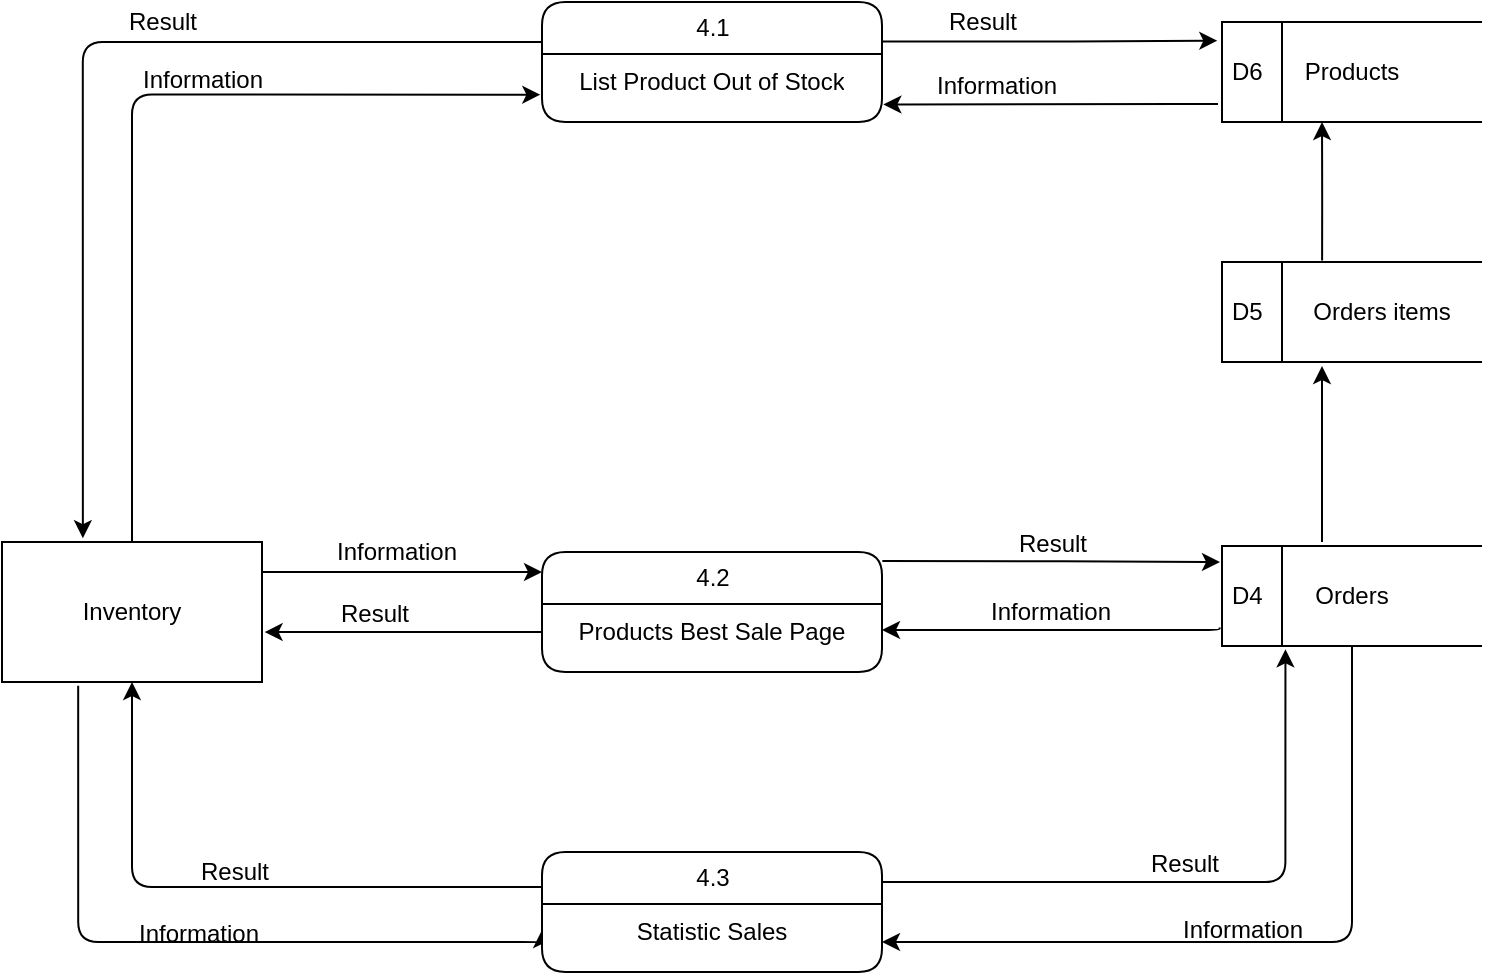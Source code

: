 <mxfile version="14.6.13" type="device"><diagram id="6-PyJxlzV2X2NzrR5hLx" name="Page-1"><mxGraphModel dx="1201" dy="806" grid="1" gridSize="10" guides="1" tooltips="1" connect="1" arrows="1" fold="1" page="1" pageScale="1" pageWidth="1100" pageHeight="850" math="0" shadow="0"><root><mxCell id="0"/><mxCell id="1" parent="0"/><mxCell id="-4bmRs1e1b0xJStz-m2o-2" value="Result" style="edgeStyle=orthogonalEdgeStyle;rounded=1;sketch=0;orthogonalLoop=1;jettySize=auto;html=1;entryX=0.311;entryY=-0.027;entryDx=0;entryDy=0;entryPerimeter=0;labelBackgroundColor=none;fontFamily=Helvetica;fontSize=12;" parent="1" source="-4bmRs1e1b0xJStz-m2o-3" target="-4bmRs1e1b0xJStz-m2o-10" edge="1"><mxGeometry x="-0.205" y="-10" relative="1" as="geometry"><mxPoint as="offset"/><Array as="points"><mxPoint x="120" y="50"/></Array></mxGeometry></mxCell><mxCell id="-4bmRs1e1b0xJStz-m2o-37" value="Result" style="edgeStyle=orthogonalEdgeStyle;rounded=1;orthogonalLoop=1;jettySize=auto;html=1;labelBackgroundColor=none;exitX=1;exitY=0.33;exitDx=0;exitDy=0;entryX=-0.018;entryY=0.187;entryDx=0;entryDy=0;entryPerimeter=0;exitPerimeter=0;fontFamily=Helvetica;fontSize=12;" parent="1" source="-4bmRs1e1b0xJStz-m2o-3" target="5jQM5U7cq3CIwg0wkpNW-1" edge="1"><mxGeometry x="-0.406" y="10" relative="1" as="geometry"><mxPoint x="670" y="45" as="targetPoint"/><Array as="points"/><mxPoint as="offset"/></mxGeometry></mxCell><mxCell id="-4bmRs1e1b0xJStz-m2o-3" value="4.1" style="swimlane;html=1;fontStyle=0;childLayout=stackLayout;horizontal=1;startSize=26;horizontalStack=0;resizeParent=1;resizeLast=0;collapsible=1;marginBottom=0;swimlaneFillColor=#ffffff;align=center;rounded=1;shadow=0;comic=0;labelBackgroundColor=none;strokeWidth=1;fontFamily=Helvetica;fontSize=12;" parent="1" vertex="1"><mxGeometry x="350" y="30" width="170" height="60" as="geometry"/></mxCell><mxCell id="-4bmRs1e1b0xJStz-m2o-4" value="&lt;font style=&quot;font-size: 12px;&quot;&gt;&lt;span style=&quot;font-size: 12px;&quot;&gt;List Product Out of Stock&lt;/span&gt;&lt;/font&gt;" style="text;html=1;spacingLeft=4;spacingRight=4;whiteSpace=wrap;overflow=hidden;rotatable=0;points=[[0,0.5],[1,0.5]];portConstraint=eastwest;align=center;fontFamily=Helvetica;fontSize=12;" parent="-4bmRs1e1b0xJStz-m2o-3" vertex="1"><mxGeometry y="26" width="170" height="26" as="geometry"/></mxCell><mxCell id="-4bmRs1e1b0xJStz-m2o-9" value="Information" style="edgeStyle=orthogonalEdgeStyle;jumpStyle=none;orthogonalLoop=1;jettySize=auto;html=1;entryX=0;entryY=0.167;entryDx=0;entryDy=0;entryPerimeter=0;shadow=0;labelBackgroundColor=none;rounded=1;fontFamily=Helvetica;fontSize=12;" parent="1" target="-4bmRs1e1b0xJStz-m2o-12" edge="1"><mxGeometry x="-0.04" y="10" relative="1" as="geometry"><Array as="points"><mxPoint x="230" y="315"/><mxPoint x="230" y="315"/></Array><mxPoint as="offset"/><mxPoint x="210" y="315" as="sourcePoint"/></mxGeometry></mxCell><mxCell id="-4bmRs1e1b0xJStz-m2o-33" value="Information" style="edgeStyle=orthogonalEdgeStyle;rounded=1;orthogonalLoop=1;jettySize=auto;html=1;entryX=0;entryY=0.5;entryDx=0;entryDy=0;labelBackgroundColor=none;exitX=0.293;exitY=1.027;exitDx=0;exitDy=0;exitPerimeter=0;fontFamily=Helvetica;fontSize=12;" parent="1" source="-4bmRs1e1b0xJStz-m2o-10" target="-4bmRs1e1b0xJStz-m2o-16" edge="1"><mxGeometry x="0.027" y="4" relative="1" as="geometry"><Array as="points"><mxPoint x="118" y="500"/><mxPoint x="350" y="500"/></Array><mxPoint as="offset"/></mxGeometry></mxCell><mxCell id="5jQM5U7cq3CIwg0wkpNW-3" value="Information" style="edgeStyle=orthogonalEdgeStyle;rounded=1;orthogonalLoop=1;jettySize=auto;html=1;entryX=-0.005;entryY=0.782;entryDx=0;entryDy=0;entryPerimeter=0;labelBackgroundColor=none;fontFamily=Helvetica;fontSize=12;" parent="1" source="-4bmRs1e1b0xJStz-m2o-10" target="-4bmRs1e1b0xJStz-m2o-4" edge="1"><mxGeometry x="0.209" y="7" relative="1" as="geometry"><mxPoint as="offset"/></mxGeometry></mxCell><mxCell id="-4bmRs1e1b0xJStz-m2o-10" value="&lt;font style=&quot;font-size: 12px&quot;&gt;Inventory&lt;/font&gt;" style="rounded=0;whiteSpace=wrap;html=1;fontFamily=Helvetica;fontSize=12;" parent="1" vertex="1"><mxGeometry x="80" y="300" width="130" height="70" as="geometry"/></mxCell><mxCell id="-4bmRs1e1b0xJStz-m2o-36" value="Result" style="edgeStyle=orthogonalEdgeStyle;rounded=1;orthogonalLoop=1;jettySize=auto;html=1;labelBackgroundColor=none;exitX=1.001;exitY=0.076;exitDx=0;exitDy=0;exitPerimeter=0;fontFamily=Helvetica;fontSize=12;" parent="1" source="-4bmRs1e1b0xJStz-m2o-12" edge="1"><mxGeometry x="0.006" y="9" relative="1" as="geometry"><mxPoint x="689" y="310" as="targetPoint"/><Array as="points"><mxPoint x="600" y="310"/><mxPoint x="689" y="310"/></Array><mxPoint as="offset"/></mxGeometry></mxCell><mxCell id="-4bmRs1e1b0xJStz-m2o-12" value="4.2" style="swimlane;html=1;fontStyle=0;childLayout=stackLayout;horizontal=1;startSize=26;horizontalStack=0;resizeParent=1;resizeLast=0;collapsible=1;marginBottom=0;swimlaneFillColor=#ffffff;align=center;rounded=1;shadow=0;comic=0;labelBackgroundColor=none;strokeWidth=1;fontFamily=Helvetica;fontSize=12;" parent="1" vertex="1"><mxGeometry x="350" y="305" width="170" height="60" as="geometry"/></mxCell><mxCell id="-4bmRs1e1b0xJStz-m2o-13" value="&lt;font style=&quot;font-size: 12px;&quot;&gt;&lt;span style=&quot;font-size: 12px;&quot;&gt;Products Best Sale Page&lt;/span&gt;&lt;/font&gt;" style="text;html=1;strokeColor=none;fillColor=none;spacingLeft=4;spacingRight=4;whiteSpace=wrap;overflow=hidden;rotatable=0;points=[[0,0.5],[1,0.5]];portConstraint=eastwest;align=center;fontFamily=Helvetica;fontSize=12;" parent="-4bmRs1e1b0xJStz-m2o-12" vertex="1"><mxGeometry y="26" width="170" height="26" as="geometry"/></mxCell><mxCell id="-4bmRs1e1b0xJStz-m2o-14" value="Result" style="edgeStyle=orthogonalEdgeStyle;curved=0;rounded=1;sketch=0;orthogonalLoop=1;jettySize=auto;html=1;entryX=0.5;entryY=1;entryDx=0;entryDy=0;exitX=0;exitY=0.292;exitDx=0;exitDy=0;exitPerimeter=0;labelBackgroundColor=none;fontFamily=Helvetica;fontSize=12;" parent="1" source="-4bmRs1e1b0xJStz-m2o-15" target="-4bmRs1e1b0xJStz-m2o-10" edge="1"><mxGeometry y="-8" relative="1" as="geometry"><mxPoint x="213" y="325" as="targetPoint"/><mxPoint as="offset"/></mxGeometry></mxCell><mxCell id="5jQM5U7cq3CIwg0wkpNW-9" value="Result" style="edgeStyle=orthogonalEdgeStyle;rounded=1;orthogonalLoop=1;jettySize=auto;html=1;labelBackgroundColor=none;entryX=0.244;entryY=1.033;entryDx=0;entryDy=0;entryPerimeter=0;fontFamily=Helvetica;fontSize=12;" parent="1" source="-4bmRs1e1b0xJStz-m2o-15" target="-4bmRs1e1b0xJStz-m2o-26" edge="1"><mxGeometry x="-0.049" y="9" relative="1" as="geometry"><mxPoint x="687.92" y="469.35" as="targetPoint"/><Array as="points"><mxPoint x="722" y="470"/></Array><mxPoint as="offset"/></mxGeometry></mxCell><mxCell id="-4bmRs1e1b0xJStz-m2o-15" value="4.3" style="swimlane;html=1;fontStyle=0;childLayout=stackLayout;horizontal=1;startSize=26;horizontalStack=0;resizeParent=1;resizeLast=0;collapsible=1;marginBottom=0;swimlaneFillColor=#ffffff;align=center;rounded=1;shadow=0;comic=0;labelBackgroundColor=none;strokeWidth=1;fontFamily=Helvetica;fontSize=12;" parent="1" vertex="1"><mxGeometry x="350" y="455" width="170" height="60" as="geometry"/></mxCell><mxCell id="-4bmRs1e1b0xJStz-m2o-16" value="&lt;font style=&quot;font-size: 12px;&quot;&gt;&lt;span style=&quot;font-size: 12px;&quot;&gt;Statistic Sales&lt;/span&gt;&lt;/font&gt;" style="text;html=1;strokeColor=none;fillColor=none;spacingLeft=4;spacingRight=4;whiteSpace=wrap;overflow=hidden;rotatable=0;points=[[0,0.5],[1,0.5]];portConstraint=eastwest;align=center;fontFamily=Helvetica;fontSize=12;" parent="-4bmRs1e1b0xJStz-m2o-15" vertex="1"><mxGeometry y="26" width="170" height="26" as="geometry"/></mxCell><mxCell id="-4bmRs1e1b0xJStz-m2o-22" value="&#10;&#10;&lt;span style=&quot;font-size: 12px; font-style: normal; font-weight: 400; letter-spacing: normal; text-align: center; text-indent: 0px; text-transform: none; word-spacing: 0px; display: inline; float: none;&quot;&gt;Information&lt;/span&gt;&#10;&#10;" style="edgeStyle=orthogonalEdgeStyle;curved=0;rounded=1;sketch=0;orthogonalLoop=1;jettySize=auto;html=1;entryX=1;entryY=0.5;entryDx=0;entryDy=0;exitX=-0.009;exitY=0.814;exitDx=0;exitDy=0;exitPerimeter=0;labelBackgroundColor=none;fontFamily=Helvetica;fontSize=12;" parent="1" source="-4bmRs1e1b0xJStz-m2o-26" target="-4bmRs1e1b0xJStz-m2o-13" edge="1"><mxGeometry x="0.017" y="-9" relative="1" as="geometry"><mxPoint x="700" y="290" as="sourcePoint"/><mxPoint as="offset"/><Array as="points"><mxPoint x="689" y="344"/></Array></mxGeometry></mxCell><mxCell id="5jQM5U7cq3CIwg0wkpNW-6" style="edgeStyle=orthogonalEdgeStyle;rounded=1;orthogonalLoop=1;jettySize=auto;html=1;labelBackgroundColor=none;fontFamily=Helvetica;fontSize=12;" parent="1" edge="1"><mxGeometry relative="1" as="geometry"><mxPoint x="740" y="300" as="sourcePoint"/><mxPoint x="740" y="212" as="targetPoint"/><Array as="points"><mxPoint x="740" y="300"/></Array></mxGeometry></mxCell><mxCell id="-4bmRs1e1b0xJStz-m2o-26" value="D4" style="html=1;dashed=0;whitespace=wrap;shape=mxgraph.dfd.dataStoreID;align=left;spacingLeft=3;points=[[0,0],[0.5,0],[1,0],[0,0.5],[1,0.5],[0,1],[0.5,1],[1,1]];fontFamily=Helvetica;fontSize=12;" parent="1" vertex="1"><mxGeometry x="690" y="302" width="130" height="50" as="geometry"/></mxCell><mxCell id="-4bmRs1e1b0xJStz-m2o-27" value="&#10;&#10;&lt;span style=&quot;font-size: 12px; font-style: normal; font-weight: 400; letter-spacing: normal; text-align: center; text-indent: 0px; text-transform: none; word-spacing: 0px; display: inline; float: none;&quot;&gt;Information&lt;/span&gt;&#10;&#10;" style="edgeStyle=orthogonalEdgeStyle;curved=0;rounded=1;sketch=0;orthogonalLoop=1;jettySize=auto;html=1;labelBackgroundColor=none;entryX=1.004;entryY=0.971;entryDx=0;entryDy=0;entryPerimeter=0;fontFamily=Helvetica;fontSize=12;" parent="1" target="-4bmRs1e1b0xJStz-m2o-4" edge="1"><mxGeometry x="0.318" y="-9" relative="1" as="geometry"><mxPoint x="688" y="81" as="sourcePoint"/><mxPoint x="521" y="50" as="targetPoint"/><Array as="points"><mxPoint x="680" y="81"/></Array><mxPoint as="offset"/></mxGeometry></mxCell><mxCell id="-4bmRs1e1b0xJStz-m2o-28" value="Orders" style="text;html=1;strokeColor=none;fillColor=none;align=center;verticalAlign=middle;whiteSpace=wrap;rounded=0;fontFamily=Helvetica;fontSize=12;" parent="1" vertex="1"><mxGeometry x="730" y="317" width="50" height="20" as="geometry"/></mxCell><mxCell id="-4bmRs1e1b0xJStz-m2o-31" value="Result" style="edgeStyle=orthogonalEdgeStyle;curved=0;rounded=1;sketch=0;orthogonalLoop=1;jettySize=auto;html=1;entryX=1.01;entryY=0.643;entryDx=0;entryDy=0;entryPerimeter=0;labelBackgroundColor=none;fontFamily=Helvetica;fontSize=12;" parent="1" source="-4bmRs1e1b0xJStz-m2o-13" target="-4bmRs1e1b0xJStz-m2o-10" edge="1"><mxGeometry x="0.205" y="-9" relative="1" as="geometry"><mxPoint as="offset"/><Array as="points"><mxPoint x="320" y="345"/><mxPoint x="320" y="345"/></Array></mxGeometry></mxCell><mxCell id="5jQM5U7cq3CIwg0wkpNW-1" value="D6" style="html=1;dashed=0;whitespace=wrap;shape=mxgraph.dfd.dataStoreID;align=left;spacingLeft=3;points=[[0,0],[0.5,0],[1,0],[0,0.5],[1,0.5],[0,1],[0.5,1],[1,1]];fontFamily=Helvetica;fontSize=12;" parent="1" vertex="1"><mxGeometry x="690" y="40" width="130" height="50" as="geometry"/></mxCell><mxCell id="5jQM5U7cq3CIwg0wkpNW-2" value="Products" style="text;html=1;strokeColor=none;fillColor=none;align=center;verticalAlign=middle;whiteSpace=wrap;rounded=0;fontFamily=Helvetica;fontSize=12;" parent="1" vertex="1"><mxGeometry x="730" y="55" width="50" height="20" as="geometry"/></mxCell><mxCell id="5jQM5U7cq3CIwg0wkpNW-7" style="edgeStyle=orthogonalEdgeStyle;rounded=1;orthogonalLoop=1;jettySize=auto;html=1;labelBackgroundColor=none;exitX=0.385;exitY=-0.014;exitDx=0;exitDy=0;exitPerimeter=0;fontFamily=Helvetica;fontSize=12;" parent="1" source="5jQM5U7cq3CIwg0wkpNW-4" edge="1"><mxGeometry relative="1" as="geometry"><mxPoint x="740" y="90" as="targetPoint"/></mxGeometry></mxCell><mxCell id="5jQM5U7cq3CIwg0wkpNW-4" value="D5" style="html=1;dashed=0;whitespace=wrap;shape=mxgraph.dfd.dataStoreID;align=left;spacingLeft=3;points=[[0,0],[0.5,0],[1,0],[0,0.5],[1,0.5],[0,1],[0.5,1],[1,1]];fontFamily=Helvetica;fontSize=12;" parent="1" vertex="1"><mxGeometry x="690" y="160" width="130" height="50" as="geometry"/></mxCell><mxCell id="5jQM5U7cq3CIwg0wkpNW-5" value="Orders items" style="text;html=1;strokeColor=none;fillColor=none;align=center;verticalAlign=middle;whiteSpace=wrap;rounded=0;fontFamily=Helvetica;fontSize=12;" parent="1" vertex="1"><mxGeometry x="730" y="175" width="80" height="20" as="geometry"/></mxCell><mxCell id="5jQM5U7cq3CIwg0wkpNW-12" value="Information" style="edgeStyle=orthogonalEdgeStyle;rounded=1;orthogonalLoop=1;jettySize=auto;html=1;labelBackgroundColor=none;entryX=1;entryY=0.731;entryDx=0;entryDy=0;entryPerimeter=0;fontFamily=Helvetica;fontSize=12;exitX=0.5;exitY=1;exitDx=0;exitDy=0;" parent="1" source="-4bmRs1e1b0xJStz-m2o-26" target="-4bmRs1e1b0xJStz-m2o-16" edge="1"><mxGeometry x="0.059" y="-6" relative="1" as="geometry"><mxPoint x="540" y="520" as="targetPoint"/><Array as="points"><mxPoint x="755" y="500"/></Array><mxPoint as="offset"/><mxPoint x="690" y="500" as="sourcePoint"/></mxGeometry></mxCell></root></mxGraphModel></diagram></mxfile>